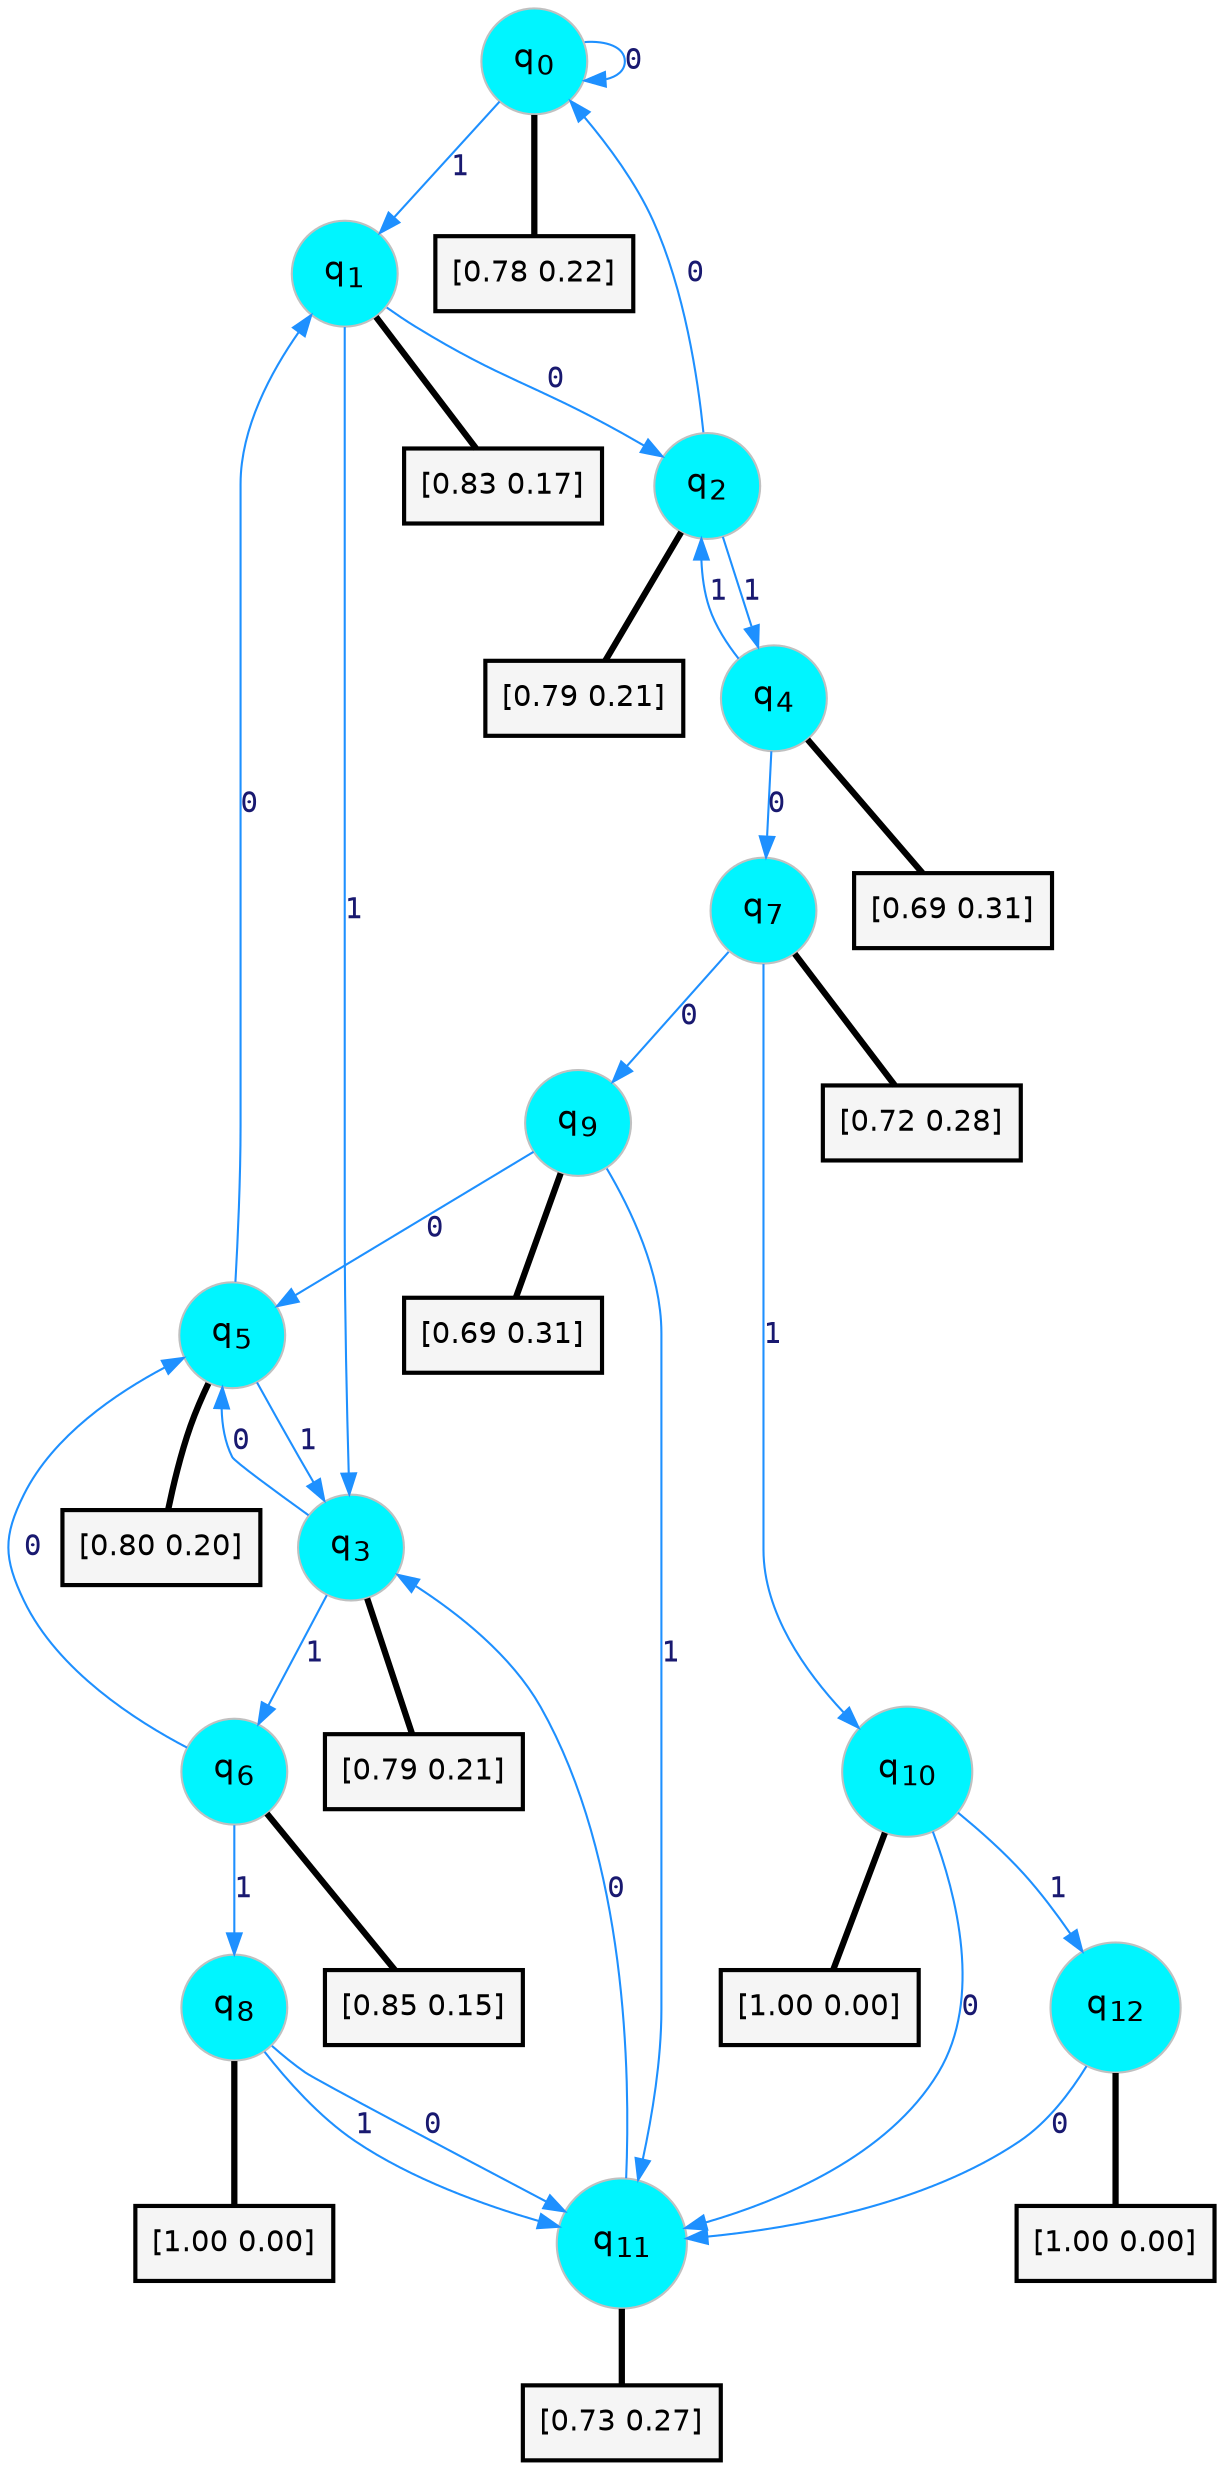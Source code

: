 digraph G {
graph [
bgcolor=transparent, dpi=300, rankdir=TD, size="40,25"];
node [
color=gray, fillcolor=turquoise1, fontcolor=black, fontname=Helvetica, fontsize=16, fontweight=bold, shape=circle, style=filled];
edge [
arrowsize=1, color=dodgerblue1, fontcolor=midnightblue, fontname=courier, fontweight=bold, penwidth=1, style=solid, weight=20];
0[label=<q<SUB>0</SUB>>];
1[label=<q<SUB>1</SUB>>];
2[label=<q<SUB>2</SUB>>];
3[label=<q<SUB>3</SUB>>];
4[label=<q<SUB>4</SUB>>];
5[label=<q<SUB>5</SUB>>];
6[label=<q<SUB>6</SUB>>];
7[label=<q<SUB>7</SUB>>];
8[label=<q<SUB>8</SUB>>];
9[label=<q<SUB>9</SUB>>];
10[label=<q<SUB>10</SUB>>];
11[label=<q<SUB>11</SUB>>];
12[label=<q<SUB>12</SUB>>];
13[label="[0.78 0.22]", shape=box,fontcolor=black, fontname=Helvetica, fontsize=14, penwidth=2, fillcolor=whitesmoke,color=black];
14[label="[0.83 0.17]", shape=box,fontcolor=black, fontname=Helvetica, fontsize=14, penwidth=2, fillcolor=whitesmoke,color=black];
15[label="[0.79 0.21]", shape=box,fontcolor=black, fontname=Helvetica, fontsize=14, penwidth=2, fillcolor=whitesmoke,color=black];
16[label="[0.79 0.21]", shape=box,fontcolor=black, fontname=Helvetica, fontsize=14, penwidth=2, fillcolor=whitesmoke,color=black];
17[label="[0.69 0.31]", shape=box,fontcolor=black, fontname=Helvetica, fontsize=14, penwidth=2, fillcolor=whitesmoke,color=black];
18[label="[0.80 0.20]", shape=box,fontcolor=black, fontname=Helvetica, fontsize=14, penwidth=2, fillcolor=whitesmoke,color=black];
19[label="[0.85 0.15]", shape=box,fontcolor=black, fontname=Helvetica, fontsize=14, penwidth=2, fillcolor=whitesmoke,color=black];
20[label="[0.72 0.28]", shape=box,fontcolor=black, fontname=Helvetica, fontsize=14, penwidth=2, fillcolor=whitesmoke,color=black];
21[label="[1.00 0.00]", shape=box,fontcolor=black, fontname=Helvetica, fontsize=14, penwidth=2, fillcolor=whitesmoke,color=black];
22[label="[0.69 0.31]", shape=box,fontcolor=black, fontname=Helvetica, fontsize=14, penwidth=2, fillcolor=whitesmoke,color=black];
23[label="[1.00 0.00]", shape=box,fontcolor=black, fontname=Helvetica, fontsize=14, penwidth=2, fillcolor=whitesmoke,color=black];
24[label="[0.73 0.27]", shape=box,fontcolor=black, fontname=Helvetica, fontsize=14, penwidth=2, fillcolor=whitesmoke,color=black];
25[label="[1.00 0.00]", shape=box,fontcolor=black, fontname=Helvetica, fontsize=14, penwidth=2, fillcolor=whitesmoke,color=black];
0->0 [label=0];
0->1 [label=1];
0->13 [arrowhead=none, penwidth=3,color=black];
1->2 [label=0];
1->3 [label=1];
1->14 [arrowhead=none, penwidth=3,color=black];
2->0 [label=0];
2->4 [label=1];
2->15 [arrowhead=none, penwidth=3,color=black];
3->5 [label=0];
3->6 [label=1];
3->16 [arrowhead=none, penwidth=3,color=black];
4->7 [label=0];
4->2 [label=1];
4->17 [arrowhead=none, penwidth=3,color=black];
5->1 [label=0];
5->3 [label=1];
5->18 [arrowhead=none, penwidth=3,color=black];
6->5 [label=0];
6->8 [label=1];
6->19 [arrowhead=none, penwidth=3,color=black];
7->9 [label=0];
7->10 [label=1];
7->20 [arrowhead=none, penwidth=3,color=black];
8->11 [label=0];
8->11 [label=1];
8->21 [arrowhead=none, penwidth=3,color=black];
9->5 [label=0];
9->11 [label=1];
9->22 [arrowhead=none, penwidth=3,color=black];
10->11 [label=0];
10->12 [label=1];
10->23 [arrowhead=none, penwidth=3,color=black];
11->3 [label=0];
11->24 [arrowhead=none, penwidth=3,color=black];
12->11 [label=0];
12->25 [arrowhead=none, penwidth=3,color=black];
}
